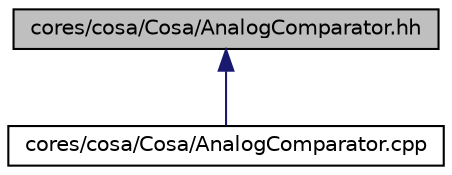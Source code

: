 digraph "cores/cosa/Cosa/AnalogComparator.hh"
{
  edge [fontname="Helvetica",fontsize="10",labelfontname="Helvetica",labelfontsize="10"];
  node [fontname="Helvetica",fontsize="10",shape=record];
  Node1 [label="cores/cosa/Cosa/AnalogComparator.hh",height=0.2,width=0.4,color="black", fillcolor="grey75", style="filled", fontcolor="black"];
  Node1 -> Node2 [dir="back",color="midnightblue",fontsize="10",style="solid",fontname="Helvetica"];
  Node2 [label="cores/cosa/Cosa/AnalogComparator.cpp",height=0.2,width=0.4,color="black", fillcolor="white", style="filled",URL="$d0/d1c/AnalogComparator_8cpp.html"];
}
